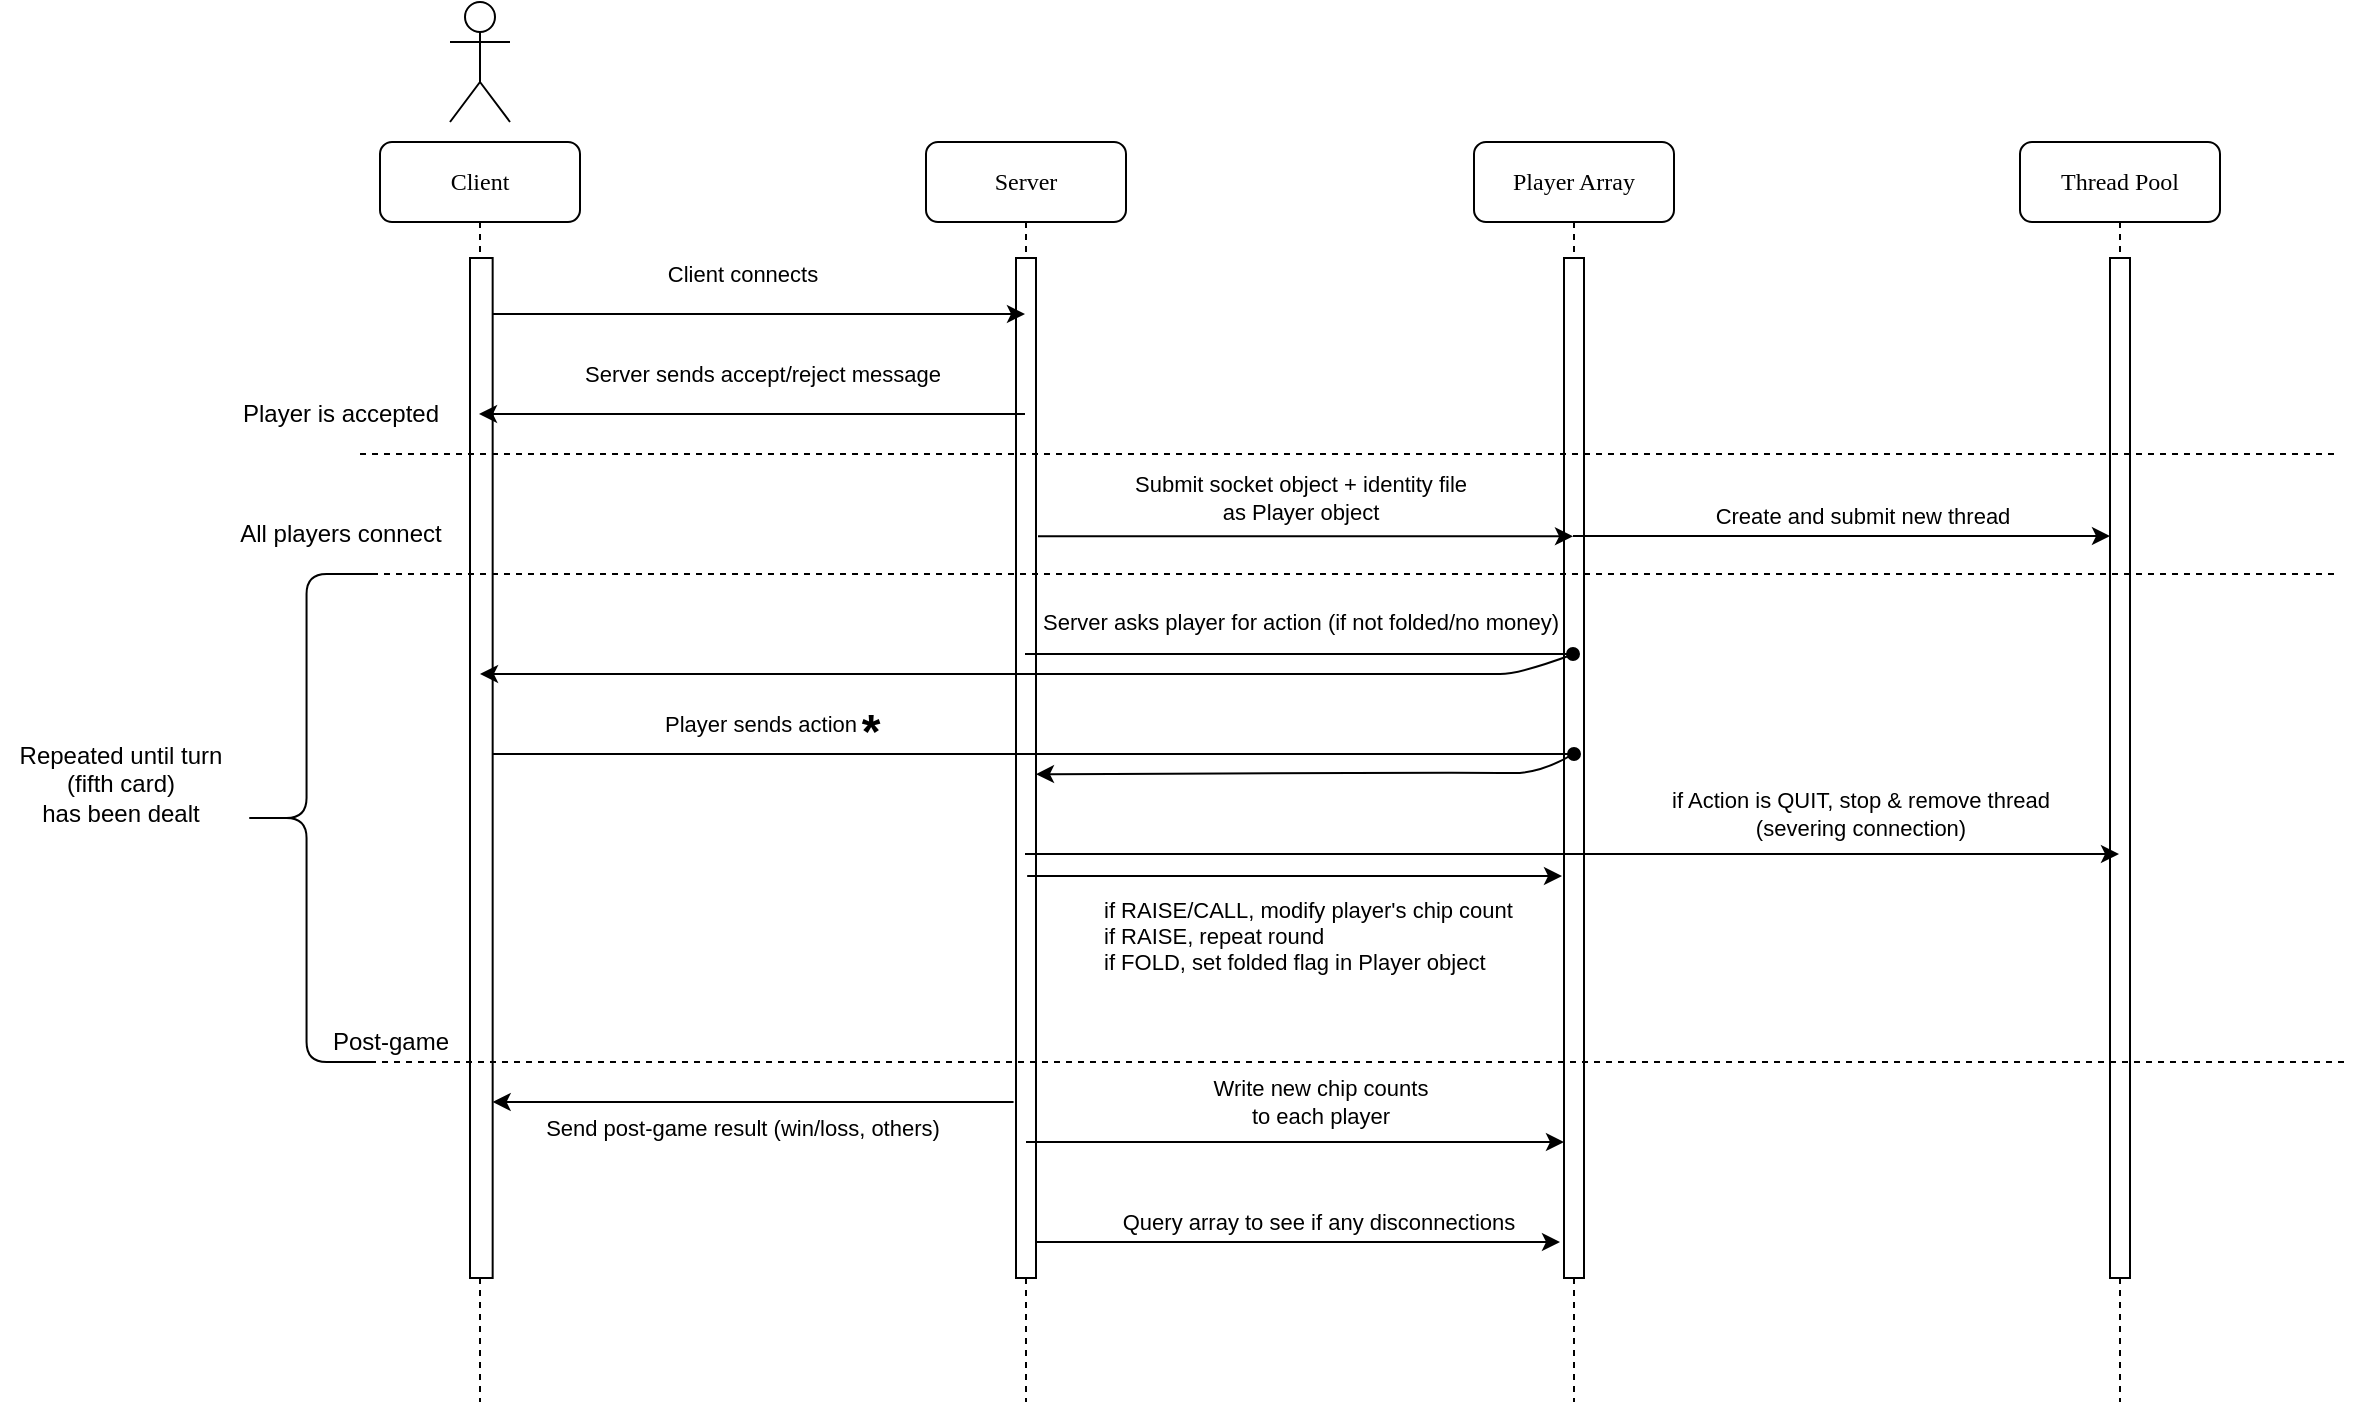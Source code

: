 <mxfile version="13.0.1" type="device"><diagram name="Page-1" id="13e1069c-82ec-6db2-03f1-153e76fe0fe0"><mxGraphModel dx="2033" dy="501" grid="1" gridSize="10" guides="1" tooltips="1" connect="1" arrows="1" fold="1" page="1" pageScale="1" pageWidth="1169" pageHeight="827" background="#ffffff" math="0" shadow="0"><root><mxCell id="0"/><mxCell id="1" parent="0"/><mxCell id="Jf2qGdc4_VivNwQ5X6Xx-7" value="" style="group" parent="1" vertex="1" connectable="0"><mxGeometry x="-20" y="60" width="1175" height="700" as="geometry"/></mxCell><mxCell id="7baba1c4bc27f4b0-2" value="Client" style="shape=umlLifeline;perimeter=lifelinePerimeter;whiteSpace=wrap;html=1;container=1;collapsible=0;recursiveResize=0;outlineConnect=0;rounded=1;shadow=0;comic=0;labelBackgroundColor=none;strokeWidth=1;fontFamily=Verdana;fontSize=12;align=center;" parent="Jf2qGdc4_VivNwQ5X6Xx-7" vertex="1"><mxGeometry x="190" y="70" width="100" height="630" as="geometry"/></mxCell><mxCell id="7baba1c4bc27f4b0-10" value="" style="html=1;points=[];perimeter=orthogonalPerimeter;rounded=0;shadow=0;comic=0;labelBackgroundColor=none;strokeWidth=1;fontFamily=Verdana;fontSize=12;align=center;" parent="7baba1c4bc27f4b0-2" vertex="1"><mxGeometry x="45" y="58" width="11.33" height="510" as="geometry"/></mxCell><mxCell id="7baba1c4bc27f4b0-8" value="Server" style="shape=umlLifeline;perimeter=lifelinePerimeter;whiteSpace=wrap;html=1;container=1;collapsible=0;recursiveResize=0;outlineConnect=0;rounded=1;shadow=0;comic=0;labelBackgroundColor=none;strokeWidth=1;fontFamily=Verdana;fontSize=12;align=center;" parent="Jf2qGdc4_VivNwQ5X6Xx-7" vertex="1"><mxGeometry x="463" y="70" width="100" height="630" as="geometry"/></mxCell><mxCell id="7baba1c4bc27f4b0-9" value="" style="html=1;points=[];perimeter=orthogonalPerimeter;rounded=0;shadow=0;comic=0;labelBackgroundColor=none;strokeWidth=1;fontFamily=Verdana;fontSize=12;align=center;" parent="7baba1c4bc27f4b0-8" vertex="1"><mxGeometry x="45" y="58" width="10" height="510" as="geometry"/></mxCell><mxCell id="U8iQBY-L42uejQ42uI9U-1" value="" style="endArrow=classic;html=1;" parent="Jf2qGdc4_VivNwQ5X6Xx-7" edge="1"><mxGeometry width="50" height="50" relative="1" as="geometry"><mxPoint x="246.33" y="156" as="sourcePoint"/><mxPoint x="512.5" y="156" as="targetPoint"/><Array as="points"><mxPoint x="440" y="156"/></Array></mxGeometry></mxCell><mxCell id="U8iQBY-L42uejQ42uI9U-2" value="Client connects" style="edgeLabel;html=1;align=center;verticalAlign=middle;resizable=0;points=[];" parent="U8iQBY-L42uejQ42uI9U-1" vertex="1" connectable="0"><mxGeometry x="-0.432" y="-2" relative="1" as="geometry"><mxPoint x="49" y="-22" as="offset"/></mxGeometry></mxCell><mxCell id="U8iQBY-L42uejQ42uI9U-3" value="" style="endArrow=classic;html=1;" parent="Jf2qGdc4_VivNwQ5X6Xx-7" edge="1"><mxGeometry width="50" height="50" relative="1" as="geometry"><mxPoint x="512.5" y="206" as="sourcePoint"/><mxPoint x="239.5" y="206" as="targetPoint"/><Array as="points"><mxPoint x="400" y="206"/></Array></mxGeometry></mxCell><mxCell id="U8iQBY-L42uejQ42uI9U-4" value="&lt;div&gt;Server sends accept/reject message&lt;/div&gt;" style="edgeLabel;html=1;align=center;verticalAlign=middle;resizable=0;points=[];" parent="U8iQBY-L42uejQ42uI9U-3" vertex="1" connectable="0"><mxGeometry x="-0.432" y="-2" relative="1" as="geometry"><mxPoint x="-54.5" y="-18" as="offset"/></mxGeometry></mxCell><mxCell id="U8iQBY-L42uejQ42uI9U-5" value="" style="shape=umlActor;verticalLabelPosition=bottom;labelBackgroundColor=#ffffff;verticalAlign=top;html=1;outlineConnect=0;" parent="Jf2qGdc4_VivNwQ5X6Xx-7" vertex="1"><mxGeometry x="225" width="30" height="60" as="geometry"/></mxCell><mxCell id="AQgs1Vv86Nf80EC5pz1u-1" value="Player Array" style="shape=umlLifeline;perimeter=lifelinePerimeter;whiteSpace=wrap;html=1;container=1;collapsible=0;recursiveResize=0;outlineConnect=0;rounded=1;shadow=0;comic=0;labelBackgroundColor=none;strokeWidth=1;fontFamily=Verdana;fontSize=12;align=center;" parent="Jf2qGdc4_VivNwQ5X6Xx-7" vertex="1"><mxGeometry x="737" y="70" width="100" height="630" as="geometry"/></mxCell><mxCell id="AQgs1Vv86Nf80EC5pz1u-2" value="" style="html=1;points=[];perimeter=orthogonalPerimeter;rounded=0;shadow=0;comic=0;labelBackgroundColor=none;strokeWidth=1;fontFamily=Verdana;fontSize=12;align=center;" parent="AQgs1Vv86Nf80EC5pz1u-1" vertex="1"><mxGeometry x="45" y="58" width="10" height="510" as="geometry"/></mxCell><mxCell id="AQgs1Vv86Nf80EC5pz1u-3" value="Thread Pool" style="shape=umlLifeline;perimeter=lifelinePerimeter;whiteSpace=wrap;html=1;container=1;collapsible=0;recursiveResize=0;outlineConnect=0;rounded=1;shadow=0;comic=0;labelBackgroundColor=none;strokeWidth=1;fontFamily=Verdana;fontSize=12;align=center;" parent="Jf2qGdc4_VivNwQ5X6Xx-7" vertex="1"><mxGeometry x="1010" y="70" width="100" height="630" as="geometry"/></mxCell><mxCell id="AQgs1Vv86Nf80EC5pz1u-4" value="" style="html=1;points=[];perimeter=orthogonalPerimeter;rounded=0;shadow=0;comic=0;labelBackgroundColor=none;strokeWidth=1;fontFamily=Verdana;fontSize=12;align=center;" parent="AQgs1Vv86Nf80EC5pz1u-3" vertex="1"><mxGeometry x="45" y="58" width="10" height="510" as="geometry"/></mxCell><mxCell id="AQgs1Vv86Nf80EC5pz1u-5" value="" style="endArrow=none;dashed=1;html=1;" parent="Jf2qGdc4_VivNwQ5X6Xx-7" edge="1"><mxGeometry width="50" height="50" relative="1" as="geometry"><mxPoint x="180" y="226" as="sourcePoint"/><mxPoint x="1170" y="226" as="targetPoint"/></mxGeometry></mxCell><mxCell id="AQgs1Vv86Nf80EC5pz1u-6" value="Player is accepted" style="text;html=1;align=center;verticalAlign=middle;resizable=0;points=[];autosize=1;" parent="Jf2qGdc4_VivNwQ5X6Xx-7" vertex="1"><mxGeometry x="115" y="196" width="110" height="20" as="geometry"/></mxCell><mxCell id="AQgs1Vv86Nf80EC5pz1u-7" value="" style="endArrow=classic;html=1;exitX=1.1;exitY=0.318;exitDx=0;exitDy=0;exitPerimeter=0;" parent="Jf2qGdc4_VivNwQ5X6Xx-7" edge="1"><mxGeometry width="50" height="50" relative="1" as="geometry"><mxPoint x="519" y="267.18" as="sourcePoint"/><mxPoint x="786.5" y="267.18" as="targetPoint"/></mxGeometry></mxCell><mxCell id="AQgs1Vv86Nf80EC5pz1u-8" value="&lt;div&gt;Submit socket object + identity file &lt;br&gt;&lt;/div&gt;&lt;div&gt;as Player object&lt;br&gt;&lt;/div&gt;" style="edgeLabel;html=1;align=center;verticalAlign=middle;resizable=0;points=[];" parent="AQgs1Vv86Nf80EC5pz1u-7" vertex="1" connectable="0"><mxGeometry x="-0.312" y="3" relative="1" as="geometry"><mxPoint x="39" y="-16.92" as="offset"/></mxGeometry></mxCell><mxCell id="BTk6JQ5iOqHmVtCeQmKU-1" value="" style="endArrow=classic;html=1;" parent="Jf2qGdc4_VivNwQ5X6Xx-7" edge="1"><mxGeometry width="50" height="50" relative="1" as="geometry"><mxPoint x="786.5" y="267" as="sourcePoint"/><mxPoint x="1055" y="267" as="targetPoint"/><Array as="points"><mxPoint x="920" y="267"/></Array></mxGeometry></mxCell><mxCell id="BTk6JQ5iOqHmVtCeQmKU-2" value="Create and submit new thread" style="edgeLabel;html=1;align=center;verticalAlign=middle;resizable=0;points=[];" parent="BTk6JQ5iOqHmVtCeQmKU-1" vertex="1" connectable="0"><mxGeometry x="0.069" y="1" relative="1" as="geometry"><mxPoint x="0.5" y="-9" as="offset"/></mxGeometry></mxCell><mxCell id="BTk6JQ5iOqHmVtCeQmKU-3" value="" style="endArrow=none;dashed=1;html=1;" parent="Jf2qGdc4_VivNwQ5X6Xx-7" edge="1"><mxGeometry width="50" height="50" relative="1" as="geometry"><mxPoint x="180" y="286" as="sourcePoint"/><mxPoint x="1170" y="286" as="targetPoint"/></mxGeometry></mxCell><mxCell id="BTk6JQ5iOqHmVtCeQmKU-4" value="All players connect" style="text;html=1;align=center;verticalAlign=middle;resizable=0;points=[];autosize=1;" parent="Jf2qGdc4_VivNwQ5X6Xx-7" vertex="1"><mxGeometry x="110" y="256" width="120" height="20" as="geometry"/></mxCell><mxCell id="BTk6JQ5iOqHmVtCeQmKU-5" value="" style="endArrow=oval;html=1;endFill=1;" parent="Jf2qGdc4_VivNwQ5X6Xx-7" edge="1"><mxGeometry width="50" height="50" relative="1" as="geometry"><mxPoint x="512.5" y="326" as="sourcePoint"/><mxPoint x="786.5" y="326" as="targetPoint"/><Array as="points"><mxPoint x="590.5" y="326"/></Array></mxGeometry></mxCell><mxCell id="BTk6JQ5iOqHmVtCeQmKU-6" value="Server asks player for action (if not folded/no money)" style="edgeLabel;html=1;align=center;verticalAlign=middle;resizable=0;points=[];" parent="BTk6JQ5iOqHmVtCeQmKU-5" vertex="1" connectable="0"><mxGeometry x="-0.432" y="-2" relative="1" as="geometry"><mxPoint x="59.5" y="-18" as="offset"/></mxGeometry></mxCell><mxCell id="BTk6JQ5iOqHmVtCeQmKU-7" value="" style="curved=1;endArrow=classic;html=1;" parent="Jf2qGdc4_VivNwQ5X6Xx-7" edge="1"><mxGeometry width="50" height="50" relative="1" as="geometry"><mxPoint x="787" y="326" as="sourcePoint"/><mxPoint x="240" y="336" as="targetPoint"/><Array as="points"><mxPoint x="760" y="336"/><mxPoint x="740" y="336"/><mxPoint x="620" y="336"/></Array></mxGeometry></mxCell><mxCell id="BTk6JQ5iOqHmVtCeQmKU-8" value="" style="endArrow=oval;html=1;endFill=1;" parent="Jf2qGdc4_VivNwQ5X6Xx-7" edge="1"><mxGeometry width="50" height="50" relative="1" as="geometry"><mxPoint x="246.33" y="376" as="sourcePoint"/><mxPoint x="787" y="376" as="targetPoint"/><Array as="points"><mxPoint x="600" y="376"/></Array></mxGeometry></mxCell><mxCell id="BTk6JQ5iOqHmVtCeQmKU-12" value="Player sends action" style="edgeLabel;html=1;align=center;verticalAlign=middle;resizable=0;points=[];" parent="BTk6JQ5iOqHmVtCeQmKU-8" vertex="1" connectable="0"><mxGeometry x="0.475" y="3" relative="1" as="geometry"><mxPoint x="-265" y="-12" as="offset"/></mxGeometry></mxCell><mxCell id="BTk6JQ5iOqHmVtCeQmKU-10" value="" style="curved=1;endArrow=classic;html=1;entryX=1;entryY=0.51;entryDx=0;entryDy=0;entryPerimeter=0;" parent="Jf2qGdc4_VivNwQ5X6Xx-7" edge="1"><mxGeometry width="50" height="50" relative="1" as="geometry"><mxPoint x="786.67" y="376" as="sourcePoint"/><mxPoint x="518" y="386.1" as="targetPoint"/><Array as="points"><mxPoint x="770" y="386"/><mxPoint x="741" y="385"/></Array></mxGeometry></mxCell><mxCell id="BTk6JQ5iOqHmVtCeQmKU-13" value="&lt;h1&gt;*&lt;/h1&gt;" style="text;html=1;align=center;verticalAlign=middle;resizable=0;points=[];autosize=1;" parent="Jf2qGdc4_VivNwQ5X6Xx-7" vertex="1"><mxGeometry x="425" y="340" width="20" height="50" as="geometry"/></mxCell><mxCell id="BTk6JQ5iOqHmVtCeQmKU-17" value="" style="endArrow=classic;html=1;" parent="Jf2qGdc4_VivNwQ5X6Xx-7" edge="1"><mxGeometry width="50" height="50" relative="1" as="geometry"><mxPoint x="512.5" y="426" as="sourcePoint"/><mxPoint x="1059.5" y="426" as="targetPoint"/><Array as="points"><mxPoint x="760" y="426"/></Array></mxGeometry></mxCell><mxCell id="BTk6JQ5iOqHmVtCeQmKU-19" value="&lt;div&gt;if Action is QUIT, stop &amp;amp; remove thread&lt;/div&gt;&lt;div&gt; (severing connection)&lt;/div&gt;" style="edgeLabel;html=1;align=center;verticalAlign=middle;resizable=0;points=[];" parent="BTk6JQ5iOqHmVtCeQmKU-17" vertex="1" connectable="0"><mxGeometry x="-0.161" relative="1" as="geometry"><mxPoint x="187.5" y="-20" as="offset"/></mxGeometry></mxCell><mxCell id="BTk6JQ5iOqHmVtCeQmKU-21" value="" style="endArrow=classic;html=1;" parent="Jf2qGdc4_VivNwQ5X6Xx-7" edge="1"><mxGeometry width="50" height="50" relative="1" as="geometry"><mxPoint x="513.587" y="437" as="sourcePoint"/><mxPoint x="781" y="437" as="targetPoint"/><Array as="points"><mxPoint x="760.92" y="437"/></Array></mxGeometry></mxCell><mxCell id="BTk6JQ5iOqHmVtCeQmKU-22" value="&lt;div&gt;if RAISE/CALL, modify player's chip count&lt;/div&gt;&lt;div&gt;if RAISE, repeat round &lt;br&gt;&lt;/div&gt;&lt;div&gt;if FOLD, set folded flag in Player object&lt;br&gt;&lt;/div&gt;" style="edgeLabel;html=1;align=left;verticalAlign=middle;resizable=0;points=[];" parent="BTk6JQ5iOqHmVtCeQmKU-21" vertex="1" connectable="0"><mxGeometry x="-0.161" relative="1" as="geometry"><mxPoint x="-75.59" y="30" as="offset"/></mxGeometry></mxCell><mxCell id="BTk6JQ5iOqHmVtCeQmKU-23" value="" style="endArrow=none;dashed=1;html=1;" parent="Jf2qGdc4_VivNwQ5X6Xx-7" edge="1"><mxGeometry width="50" height="50" relative="1" as="geometry"><mxPoint x="185" y="530" as="sourcePoint"/><mxPoint x="1175" y="530" as="targetPoint"/></mxGeometry></mxCell><mxCell id="BTk6JQ5iOqHmVtCeQmKU-24" value="Post-game" style="text;html=1;align=center;verticalAlign=middle;resizable=0;points=[];autosize=1;" parent="Jf2qGdc4_VivNwQ5X6Xx-7" vertex="1"><mxGeometry x="160" y="510" width="70" height="20" as="geometry"/></mxCell><mxCell id="Jf2qGdc4_VivNwQ5X6Xx-1" value="" style="shape=curlyBracket;whiteSpace=wrap;html=1;rounded=1;" parent="Jf2qGdc4_VivNwQ5X6Xx-7" vertex="1"><mxGeometry x="120" y="286" width="66.55" height="244" as="geometry"/></mxCell><mxCell id="Jf2qGdc4_VivNwQ5X6Xx-2" value="&lt;div&gt;Repeated until turn&lt;br&gt;&lt;/div&gt;&lt;div&gt;(fifth card) &lt;br&gt;&lt;/div&gt;&lt;div&gt;has been dealt&lt;/div&gt;" style="text;html=1;align=center;verticalAlign=middle;resizable=0;points=[];autosize=1;" parent="Jf2qGdc4_VivNwQ5X6Xx-7" vertex="1"><mxGeometry y="366" width="120" height="50" as="geometry"/></mxCell><mxCell id="Jf2qGdc4_VivNwQ5X6Xx-8" value="" style="endArrow=classic;html=1;" parent="Jf2qGdc4_VivNwQ5X6Xx-7" edge="1"><mxGeometry width="50" height="50" relative="1" as="geometry"><mxPoint x="518" y="620" as="sourcePoint"/><mxPoint x="780" y="620" as="targetPoint"/></mxGeometry></mxCell><mxCell id="Jf2qGdc4_VivNwQ5X6Xx-9" value="Query array to see if any disconnections" style="edgeLabel;html=1;align=center;verticalAlign=middle;resizable=0;points=[];" parent="Jf2qGdc4_VivNwQ5X6Xx-8" vertex="1" connectable="0"><mxGeometry x="0.344" y="2" relative="1" as="geometry"><mxPoint x="-35.29" y="-8.03" as="offset"/></mxGeometry></mxCell><mxCell id="s_KafKj-wqE56JJjKjL7-1" value="" style="endArrow=classic;html=1;exitX=-0.121;exitY=0.903;exitDx=0;exitDy=0;exitPerimeter=0;" parent="Jf2qGdc4_VivNwQ5X6Xx-7" edge="1"><mxGeometry width="50" height="50" relative="1" as="geometry"><mxPoint x="506.79" y="550" as="sourcePoint"/><mxPoint x="246.33" y="550" as="targetPoint"/></mxGeometry></mxCell><mxCell id="s_KafKj-wqE56JJjKjL7-2" value="Send post-game result (win/loss, others)" style="edgeLabel;html=1;align=center;verticalAlign=middle;resizable=0;points=[];" parent="s_KafKj-wqE56JJjKjL7-1" vertex="1" connectable="0"><mxGeometry x="0.344" y="2" relative="1" as="geometry"><mxPoint x="39.07" y="10.66" as="offset"/></mxGeometry></mxCell><mxCell id="s_KafKj-wqE56JJjKjL7-4" value="" style="endArrow=classic;html=1;" parent="Jf2qGdc4_VivNwQ5X6Xx-7" edge="1"><mxGeometry width="50" height="50" relative="1" as="geometry"><mxPoint x="513" y="570" as="sourcePoint"/><mxPoint x="782" y="570" as="targetPoint"/></mxGeometry></mxCell><mxCell id="s_KafKj-wqE56JJjKjL7-6" value="&lt;div&gt;Write new chip counts &lt;br&gt;&lt;/div&gt;&lt;div&gt;to each player&lt;/div&gt;" style="edgeLabel;html=1;align=center;verticalAlign=middle;resizable=0;points=[];" parent="s_KafKj-wqE56JJjKjL7-4" vertex="1" connectable="0"><mxGeometry x="0.442" y="2" relative="1" as="geometry"><mxPoint x="-47" y="-18" as="offset"/></mxGeometry></mxCell></root></mxGraphModel></diagram></mxfile>